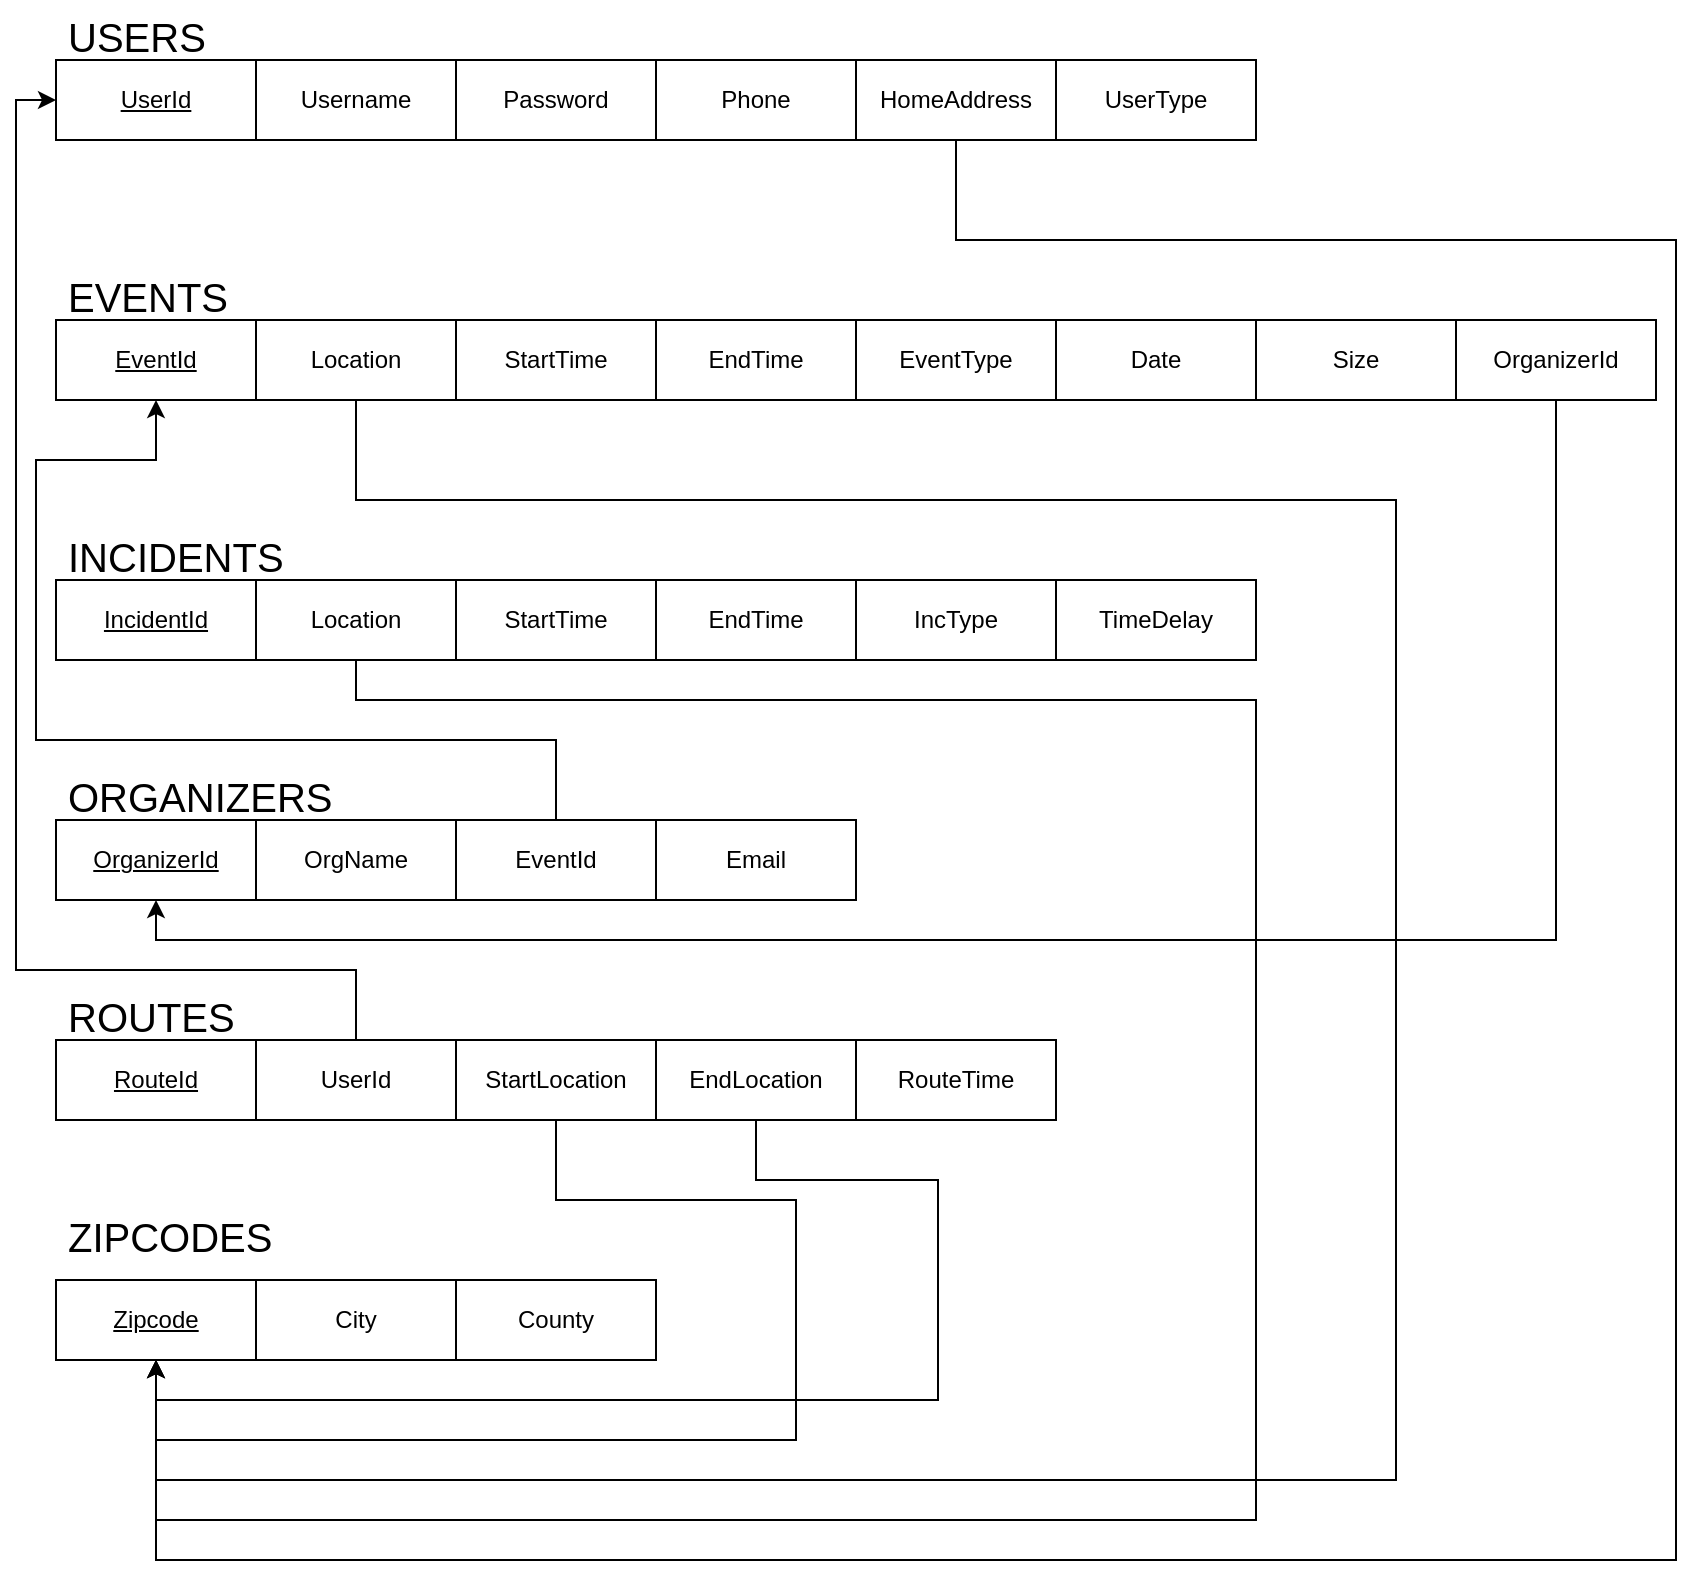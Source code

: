 <mxfile version="22.0.8" type="github">
  <diagram name="Page-1" id="Xf0QJX8aAJHHUgm_mSM7">
    <mxGraphModel dx="794" dy="420" grid="1" gridSize="10" guides="1" tooltips="1" connect="1" arrows="1" fold="1" page="1" pageScale="1" pageWidth="450" pageHeight="900" math="0" shadow="0">
      <root>
        <mxCell id="0" />
        <mxCell id="1" parent="0" />
        <mxCell id="9YnkPMnMuftcWYB37WrE-14" value="Username" style="whiteSpace=wrap;html=1;align=center;" parent="1" vertex="1">
          <mxGeometry x="140" y="70" width="100" height="40" as="geometry" />
        </mxCell>
        <mxCell id="9YnkPMnMuftcWYB37WrE-21" value="&lt;u&gt;UserId&lt;/u&gt;" style="whiteSpace=wrap;html=1;align=center;" parent="1" vertex="1">
          <mxGeometry x="40" y="70" width="100" height="40" as="geometry" />
        </mxCell>
        <mxCell id="9YnkPMnMuftcWYB37WrE-22" value="Password" style="whiteSpace=wrap;html=1;align=center;" parent="1" vertex="1">
          <mxGeometry x="240" y="70" width="100" height="40" as="geometry" />
        </mxCell>
        <mxCell id="9YnkPMnMuftcWYB37WrE-23" value="USERS" style="text;strokeColor=none;fillColor=none;spacingLeft=4;spacingRight=4;overflow=hidden;rotatable=0;points=[[0,0.5],[1,0.5]];portConstraint=eastwest;fontSize=20;whiteSpace=wrap;html=1;" parent="1" vertex="1">
          <mxGeometry x="40" y="40" width="80" height="30" as="geometry" />
        </mxCell>
        <mxCell id="RUmOgt_5cPqZvQCPgJx--6" value="Phone" style="whiteSpace=wrap;html=1;align=center;" parent="1" vertex="1">
          <mxGeometry x="340" y="70" width="100" height="40" as="geometry" />
        </mxCell>
        <mxCell id="MJLge1pLFD0uy45ITyKG-42" style="edgeStyle=orthogonalEdgeStyle;rounded=0;orthogonalLoop=1;jettySize=auto;html=1;" parent="1" source="RUmOgt_5cPqZvQCPgJx--7" target="MJLge1pLFD0uy45ITyKG-37" edge="1">
          <mxGeometry relative="1" as="geometry">
            <Array as="points">
              <mxPoint x="490" y="160" />
              <mxPoint x="850" y="160" />
              <mxPoint x="850" y="820" />
              <mxPoint x="90" y="820" />
            </Array>
          </mxGeometry>
        </mxCell>
        <mxCell id="RUmOgt_5cPqZvQCPgJx--7" value="HomeAddress" style="whiteSpace=wrap;html=1;align=center;" parent="1" vertex="1">
          <mxGeometry x="440" y="70" width="100" height="40" as="geometry" />
        </mxCell>
        <mxCell id="MJLge1pLFD0uy45ITyKG-2" value="UserType" style="whiteSpace=wrap;html=1;align=center;" parent="1" vertex="1">
          <mxGeometry x="540" y="70" width="100" height="40" as="geometry" />
        </mxCell>
        <mxCell id="MJLge1pLFD0uy45ITyKG-41" style="edgeStyle=orthogonalEdgeStyle;rounded=0;orthogonalLoop=1;jettySize=auto;html=1;entryX=0.5;entryY=1;entryDx=0;entryDy=0;" parent="1" source="MJLge1pLFD0uy45ITyKG-3" target="MJLge1pLFD0uy45ITyKG-37" edge="1">
          <mxGeometry relative="1" as="geometry">
            <Array as="points">
              <mxPoint x="190" y="290" />
              <mxPoint x="710" y="290" />
              <mxPoint x="710" y="780" />
              <mxPoint x="90" y="780" />
            </Array>
          </mxGeometry>
        </mxCell>
        <mxCell id="MJLge1pLFD0uy45ITyKG-3" value="Location" style="whiteSpace=wrap;html=1;align=center;" parent="1" vertex="1">
          <mxGeometry x="140" y="200" width="100" height="40" as="geometry" />
        </mxCell>
        <mxCell id="MJLge1pLFD0uy45ITyKG-4" value="&lt;u&gt;EventId&lt;/u&gt;" style="whiteSpace=wrap;html=1;align=center;" parent="1" vertex="1">
          <mxGeometry x="40" y="200" width="100" height="40" as="geometry" />
        </mxCell>
        <mxCell id="MJLge1pLFD0uy45ITyKG-5" value="StartTime" style="whiteSpace=wrap;html=1;align=center;" parent="1" vertex="1">
          <mxGeometry x="240" y="200" width="100" height="40" as="geometry" />
        </mxCell>
        <mxCell id="MJLge1pLFD0uy45ITyKG-6" value="EVENTS" style="text;strokeColor=none;fillColor=none;spacingLeft=4;spacingRight=4;overflow=hidden;rotatable=0;points=[[0,0.5],[1,0.5]];portConstraint=eastwest;fontSize=20;whiteSpace=wrap;html=1;" parent="1" vertex="1">
          <mxGeometry x="40" y="170" width="100" height="30" as="geometry" />
        </mxCell>
        <mxCell id="MJLge1pLFD0uy45ITyKG-7" value="EndTime" style="whiteSpace=wrap;html=1;align=center;" parent="1" vertex="1">
          <mxGeometry x="340" y="200" width="100" height="40" as="geometry" />
        </mxCell>
        <mxCell id="MJLge1pLFD0uy45ITyKG-8" value="Date" style="whiteSpace=wrap;html=1;align=center;" parent="1" vertex="1">
          <mxGeometry x="540" y="200" width="100" height="40" as="geometry" />
        </mxCell>
        <mxCell id="MJLge1pLFD0uy45ITyKG-9" value="Size" style="whiteSpace=wrap;html=1;align=center;" parent="1" vertex="1">
          <mxGeometry x="640" y="200" width="100" height="40" as="geometry" />
        </mxCell>
        <mxCell id="MJLge1pLFD0uy45ITyKG-10" value="EventType" style="whiteSpace=wrap;html=1;align=center;" parent="1" vertex="1">
          <mxGeometry x="440" y="200" width="100" height="40" as="geometry" />
        </mxCell>
        <mxCell id="MJLge1pLFD0uy45ITyKG-43" style="edgeStyle=orthogonalEdgeStyle;rounded=0;orthogonalLoop=1;jettySize=auto;html=1;exitX=0.5;exitY=1;exitDx=0;exitDy=0;entryX=0.5;entryY=0;entryDx=0;entryDy=0;" parent="1" source="MJLge1pLFD0uy45ITyKG-11" target="MJLge1pLFD0uy45ITyKG-37" edge="1">
          <mxGeometry relative="1" as="geometry">
            <Array as="points">
              <mxPoint x="190" y="390" />
              <mxPoint x="640" y="390" />
              <mxPoint x="640" y="800" />
              <mxPoint x="90" y="800" />
            </Array>
          </mxGeometry>
        </mxCell>
        <mxCell id="MJLge1pLFD0uy45ITyKG-11" value="Location" style="whiteSpace=wrap;html=1;align=center;" parent="1" vertex="1">
          <mxGeometry x="140" y="330" width="100" height="40" as="geometry" />
        </mxCell>
        <mxCell id="MJLge1pLFD0uy45ITyKG-12" value="&lt;u&gt;IncidentId&lt;/u&gt;" style="whiteSpace=wrap;html=1;align=center;" parent="1" vertex="1">
          <mxGeometry x="40" y="330" width="100" height="40" as="geometry" />
        </mxCell>
        <mxCell id="MJLge1pLFD0uy45ITyKG-13" value="StartTime" style="whiteSpace=wrap;html=1;align=center;" parent="1" vertex="1">
          <mxGeometry x="240" y="330" width="100" height="40" as="geometry" />
        </mxCell>
        <mxCell id="MJLge1pLFD0uy45ITyKG-14" value="INCIDENTS" style="text;strokeColor=none;fillColor=none;spacingLeft=4;spacingRight=4;overflow=hidden;rotatable=0;points=[[0,0.5],[1,0.5]];portConstraint=eastwest;fontSize=20;whiteSpace=wrap;html=1;" parent="1" vertex="1">
          <mxGeometry x="40" y="300" width="170" height="30" as="geometry" />
        </mxCell>
        <mxCell id="MJLge1pLFD0uy45ITyKG-15" value="EndTime" style="whiteSpace=wrap;html=1;align=center;" parent="1" vertex="1">
          <mxGeometry x="340" y="330" width="100" height="40" as="geometry" />
        </mxCell>
        <mxCell id="MJLge1pLFD0uy45ITyKG-16" value="IncType" style="whiteSpace=wrap;html=1;align=center;" parent="1" vertex="1">
          <mxGeometry x="440" y="330" width="100" height="40" as="geometry" />
        </mxCell>
        <mxCell id="MJLge1pLFD0uy45ITyKG-17" value="OrgName" style="whiteSpace=wrap;html=1;align=center;" parent="1" vertex="1">
          <mxGeometry x="140" y="450" width="100" height="40" as="geometry" />
        </mxCell>
        <mxCell id="MJLge1pLFD0uy45ITyKG-18" value="&lt;u&gt;OrganizerId&lt;/u&gt;" style="whiteSpace=wrap;html=1;align=center;" parent="1" vertex="1">
          <mxGeometry x="40" y="450" width="100" height="40" as="geometry" />
        </mxCell>
        <mxCell id="MJLge1pLFD0uy45ITyKG-40" style="edgeStyle=orthogonalEdgeStyle;rounded=0;orthogonalLoop=1;jettySize=auto;html=1;entryX=0.5;entryY=1;entryDx=0;entryDy=0;" parent="1" source="MJLge1pLFD0uy45ITyKG-19" target="MJLge1pLFD0uy45ITyKG-4" edge="1">
          <mxGeometry relative="1" as="geometry">
            <Array as="points">
              <mxPoint x="290" y="410" />
              <mxPoint x="30" y="410" />
              <mxPoint x="30" y="270" />
              <mxPoint x="90" y="270" />
            </Array>
          </mxGeometry>
        </mxCell>
        <mxCell id="MJLge1pLFD0uy45ITyKG-19" value="EventId" style="whiteSpace=wrap;html=1;align=center;" parent="1" vertex="1">
          <mxGeometry x="240" y="450" width="100" height="40" as="geometry" />
        </mxCell>
        <mxCell id="MJLge1pLFD0uy45ITyKG-20" value="ORGANIZERS" style="text;strokeColor=none;fillColor=none;spacingLeft=4;spacingRight=4;overflow=hidden;rotatable=0;points=[[0,0.5],[1,0.5]];portConstraint=eastwest;fontSize=20;whiteSpace=wrap;html=1;" parent="1" vertex="1">
          <mxGeometry x="40" y="420" width="150" height="30" as="geometry" />
        </mxCell>
        <mxCell id="MJLge1pLFD0uy45ITyKG-21" value="Email" style="whiteSpace=wrap;html=1;align=center;" parent="1" vertex="1">
          <mxGeometry x="340" y="450" width="100" height="40" as="geometry" />
        </mxCell>
        <mxCell id="MJLge1pLFD0uy45ITyKG-22" value="OrganizerId" style="whiteSpace=wrap;html=1;align=center;" parent="1" vertex="1">
          <mxGeometry x="740" y="200" width="100" height="40" as="geometry" />
        </mxCell>
        <mxCell id="MJLge1pLFD0uy45ITyKG-44" style="edgeStyle=orthogonalEdgeStyle;rounded=0;orthogonalLoop=1;jettySize=auto;html=1;exitX=0.5;exitY=1;exitDx=0;exitDy=0;entryX=0.5;entryY=0;entryDx=0;entryDy=0;" parent="1" source="MJLge1pLFD0uy45ITyKG-23" target="MJLge1pLFD0uy45ITyKG-37" edge="1">
          <mxGeometry relative="1" as="geometry">
            <Array as="points">
              <mxPoint x="290" y="640" />
              <mxPoint x="410" y="640" />
              <mxPoint x="410" y="760" />
              <mxPoint x="90" y="760" />
            </Array>
          </mxGeometry>
        </mxCell>
        <mxCell id="MJLge1pLFD0uy45ITyKG-23" value="StartLocation" style="whiteSpace=wrap;html=1;align=center;" parent="1" vertex="1">
          <mxGeometry x="240" y="560" width="100" height="40" as="geometry" />
        </mxCell>
        <mxCell id="MJLge1pLFD0uy45ITyKG-24" value="UserId" style="whiteSpace=wrap;html=1;align=center;" parent="1" vertex="1">
          <mxGeometry x="140" y="560" width="100" height="40" as="geometry" />
        </mxCell>
        <mxCell id="MJLge1pLFD0uy45ITyKG-45" style="edgeStyle=orthogonalEdgeStyle;rounded=0;orthogonalLoop=1;jettySize=auto;html=1;entryX=0.5;entryY=1;entryDx=0;entryDy=0;" parent="1" source="MJLge1pLFD0uy45ITyKG-25" target="MJLge1pLFD0uy45ITyKG-37" edge="1">
          <mxGeometry relative="1" as="geometry">
            <mxPoint x="90" y="740" as="targetPoint" />
            <Array as="points">
              <mxPoint x="390" y="630" />
              <mxPoint x="481" y="630" />
              <mxPoint x="481" y="740" />
              <mxPoint x="90" y="740" />
            </Array>
          </mxGeometry>
        </mxCell>
        <mxCell id="MJLge1pLFD0uy45ITyKG-25" value="EndLocation" style="whiteSpace=wrap;html=1;align=center;" parent="1" vertex="1">
          <mxGeometry x="340" y="560" width="100" height="40" as="geometry" />
        </mxCell>
        <mxCell id="MJLge1pLFD0uy45ITyKG-38" style="edgeStyle=orthogonalEdgeStyle;rounded=0;orthogonalLoop=1;jettySize=auto;html=1;" parent="1" source="MJLge1pLFD0uy45ITyKG-24" edge="1">
          <mxGeometry relative="1" as="geometry">
            <mxPoint x="190" y="525" as="sourcePoint" />
            <mxPoint x="40" y="90" as="targetPoint" />
            <Array as="points">
              <mxPoint x="190" y="525" />
              <mxPoint x="20" y="525" />
              <mxPoint x="20" y="90" />
              <mxPoint x="40" y="90" />
            </Array>
          </mxGeometry>
        </mxCell>
        <mxCell id="MJLge1pLFD0uy45ITyKG-26" value="ROUTES" style="text;strokeColor=none;fillColor=none;spacingLeft=4;spacingRight=4;overflow=hidden;rotatable=0;points=[[0,0.5],[1,0.5]];portConstraint=eastwest;fontSize=20;whiteSpace=wrap;html=1;" parent="1" vertex="1">
          <mxGeometry x="40" y="530" width="150" height="30" as="geometry" />
        </mxCell>
        <mxCell id="MJLge1pLFD0uy45ITyKG-27" value="RouteTime" style="whiteSpace=wrap;html=1;align=center;" parent="1" vertex="1">
          <mxGeometry x="440" y="560" width="100" height="40" as="geometry" />
        </mxCell>
        <mxCell id="MJLge1pLFD0uy45ITyKG-28" value="TimeDelay" style="whiteSpace=wrap;html=1;align=center;" parent="1" vertex="1">
          <mxGeometry x="540" y="330" width="100" height="40" as="geometry" />
        </mxCell>
        <mxCell id="MJLge1pLFD0uy45ITyKG-29" value="City" style="whiteSpace=wrap;html=1;align=center;" parent="1" vertex="1">
          <mxGeometry x="140" y="680" width="100" height="40" as="geometry" />
        </mxCell>
        <mxCell id="MJLge1pLFD0uy45ITyKG-31" value="County" style="whiteSpace=wrap;html=1;align=center;" parent="1" vertex="1">
          <mxGeometry x="240" y="680" width="100" height="40" as="geometry" />
        </mxCell>
        <mxCell id="MJLge1pLFD0uy45ITyKG-32" value="ZIPCODES" style="text;strokeColor=none;fillColor=none;spacingLeft=4;spacingRight=4;overflow=hidden;rotatable=0;points=[[0,0.5],[1,0.5]];portConstraint=eastwest;fontSize=20;whiteSpace=wrap;html=1;" parent="1" vertex="1">
          <mxGeometry x="40" y="640" width="150" height="30" as="geometry" />
        </mxCell>
        <mxCell id="MJLge1pLFD0uy45ITyKG-36" value="&lt;u&gt;RouteId&lt;/u&gt;" style="whiteSpace=wrap;html=1;align=center;" parent="1" vertex="1">
          <mxGeometry x="40" y="560" width="100" height="40" as="geometry" />
        </mxCell>
        <mxCell id="MJLge1pLFD0uy45ITyKG-37" value="&lt;u&gt;Zipcode&lt;/u&gt;" style="whiteSpace=wrap;html=1;align=center;" parent="1" vertex="1">
          <mxGeometry x="40" y="680" width="100" height="40" as="geometry" />
        </mxCell>
        <mxCell id="MJLge1pLFD0uy45ITyKG-39" style="edgeStyle=orthogonalEdgeStyle;rounded=0;orthogonalLoop=1;jettySize=auto;html=1;entryX=0.5;entryY=1;entryDx=0;entryDy=0;exitX=0.5;exitY=1;exitDx=0;exitDy=0;" parent="1" source="MJLge1pLFD0uy45ITyKG-22" target="MJLge1pLFD0uy45ITyKG-18" edge="1">
          <mxGeometry relative="1" as="geometry">
            <mxPoint x="790" y="250" as="sourcePoint" />
            <mxPoint x="84" y="503" as="targetPoint" />
            <Array as="points">
              <mxPoint x="790" y="510" />
              <mxPoint x="90" y="510" />
            </Array>
          </mxGeometry>
        </mxCell>
      </root>
    </mxGraphModel>
  </diagram>
</mxfile>
